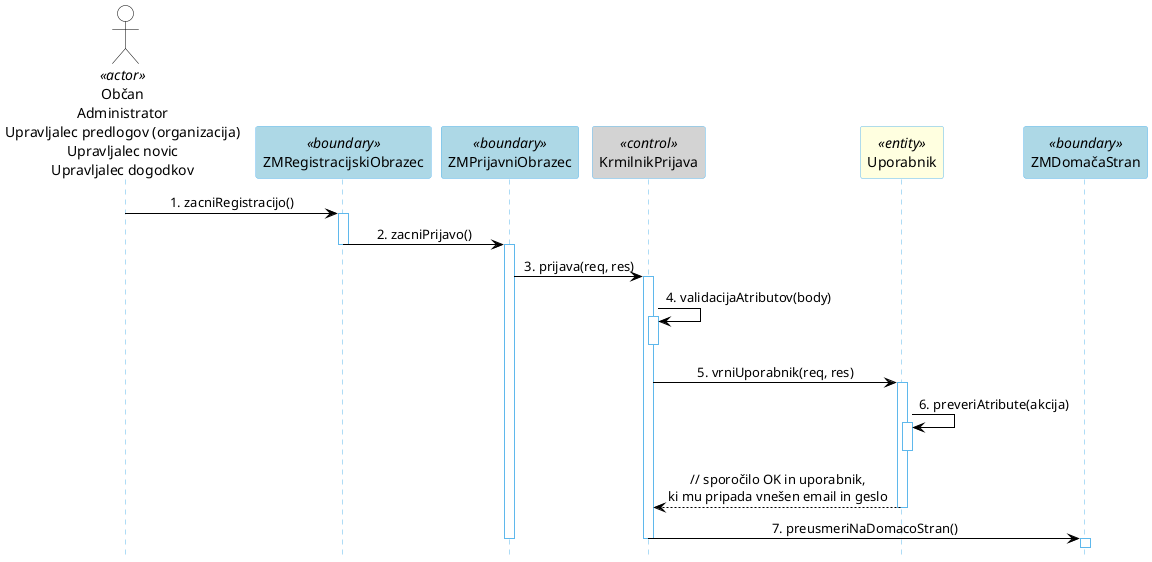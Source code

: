 @startuml
hide footbox

skinparam backgroundcolor transparent
skinparam defaultTextAlignment center
skinparam actorBorderColor black
skinparam actorBackgroundColor white
skinparam arrowColor black  
skinparam sequenceLifeLineBorderColor #5FB8EC
skinparam sequenceParticipantBorderColor #5FB8EC
skinparam sequenceParticipantBackgroundColor white

actor "Občan\nAdministrator\nUpravljalec predlogov (organizacija)\nUpravljalec novic\nUpravljalec dogodkov" as Neprijavljen <<actor>>
participant "ZMRegistracijskiObrazec" as RObrazec <<boundary>> #lightBlue
participant "ZMPrijavniObrazec" as PObrazec <<boundary>> #lightBlue
participant "KrmilnikPrijava" as Krmilnik <<control>> #lightGray
participant Uporabnik <<entity>> #lightYellow
participant "ZMDomačaStran" as DomacaStran <<boundary>> #lightBlue

Neprijavljen -> RObrazec: 1. zacniRegistracijo()
activate RObrazec
RObrazec -> PObrazec: 2. zacniPrijavo()
deactivate RObrazec
activate PObrazec
PObrazec -> Krmilnik: 3. prijava(req, res)
activate Krmilnik
Krmilnik -> Krmilnik: 4. validacijaAtributov(body)
activate Krmilnik
deactivate Krmilnik
Krmilnik -> Uporabnik: 5. vrniUporabnik(req, res)
activate Uporabnik
Uporabnik -> Uporabnik: 6. preveriAtribute(akcija)
activate Uporabnik
deactivate Uporabnik
Krmilnik <-- Uporabnik: // sporočilo OK in uporabnik,\nki mu pripada vnešen email in geslo
deactivate Uporabnik
Krmilnik -> DomacaStran: 7. preusmeriNaDomacoStran()
deactivate Krmilnik
deactivate PObrazec
activate DomacaStran
@enduml